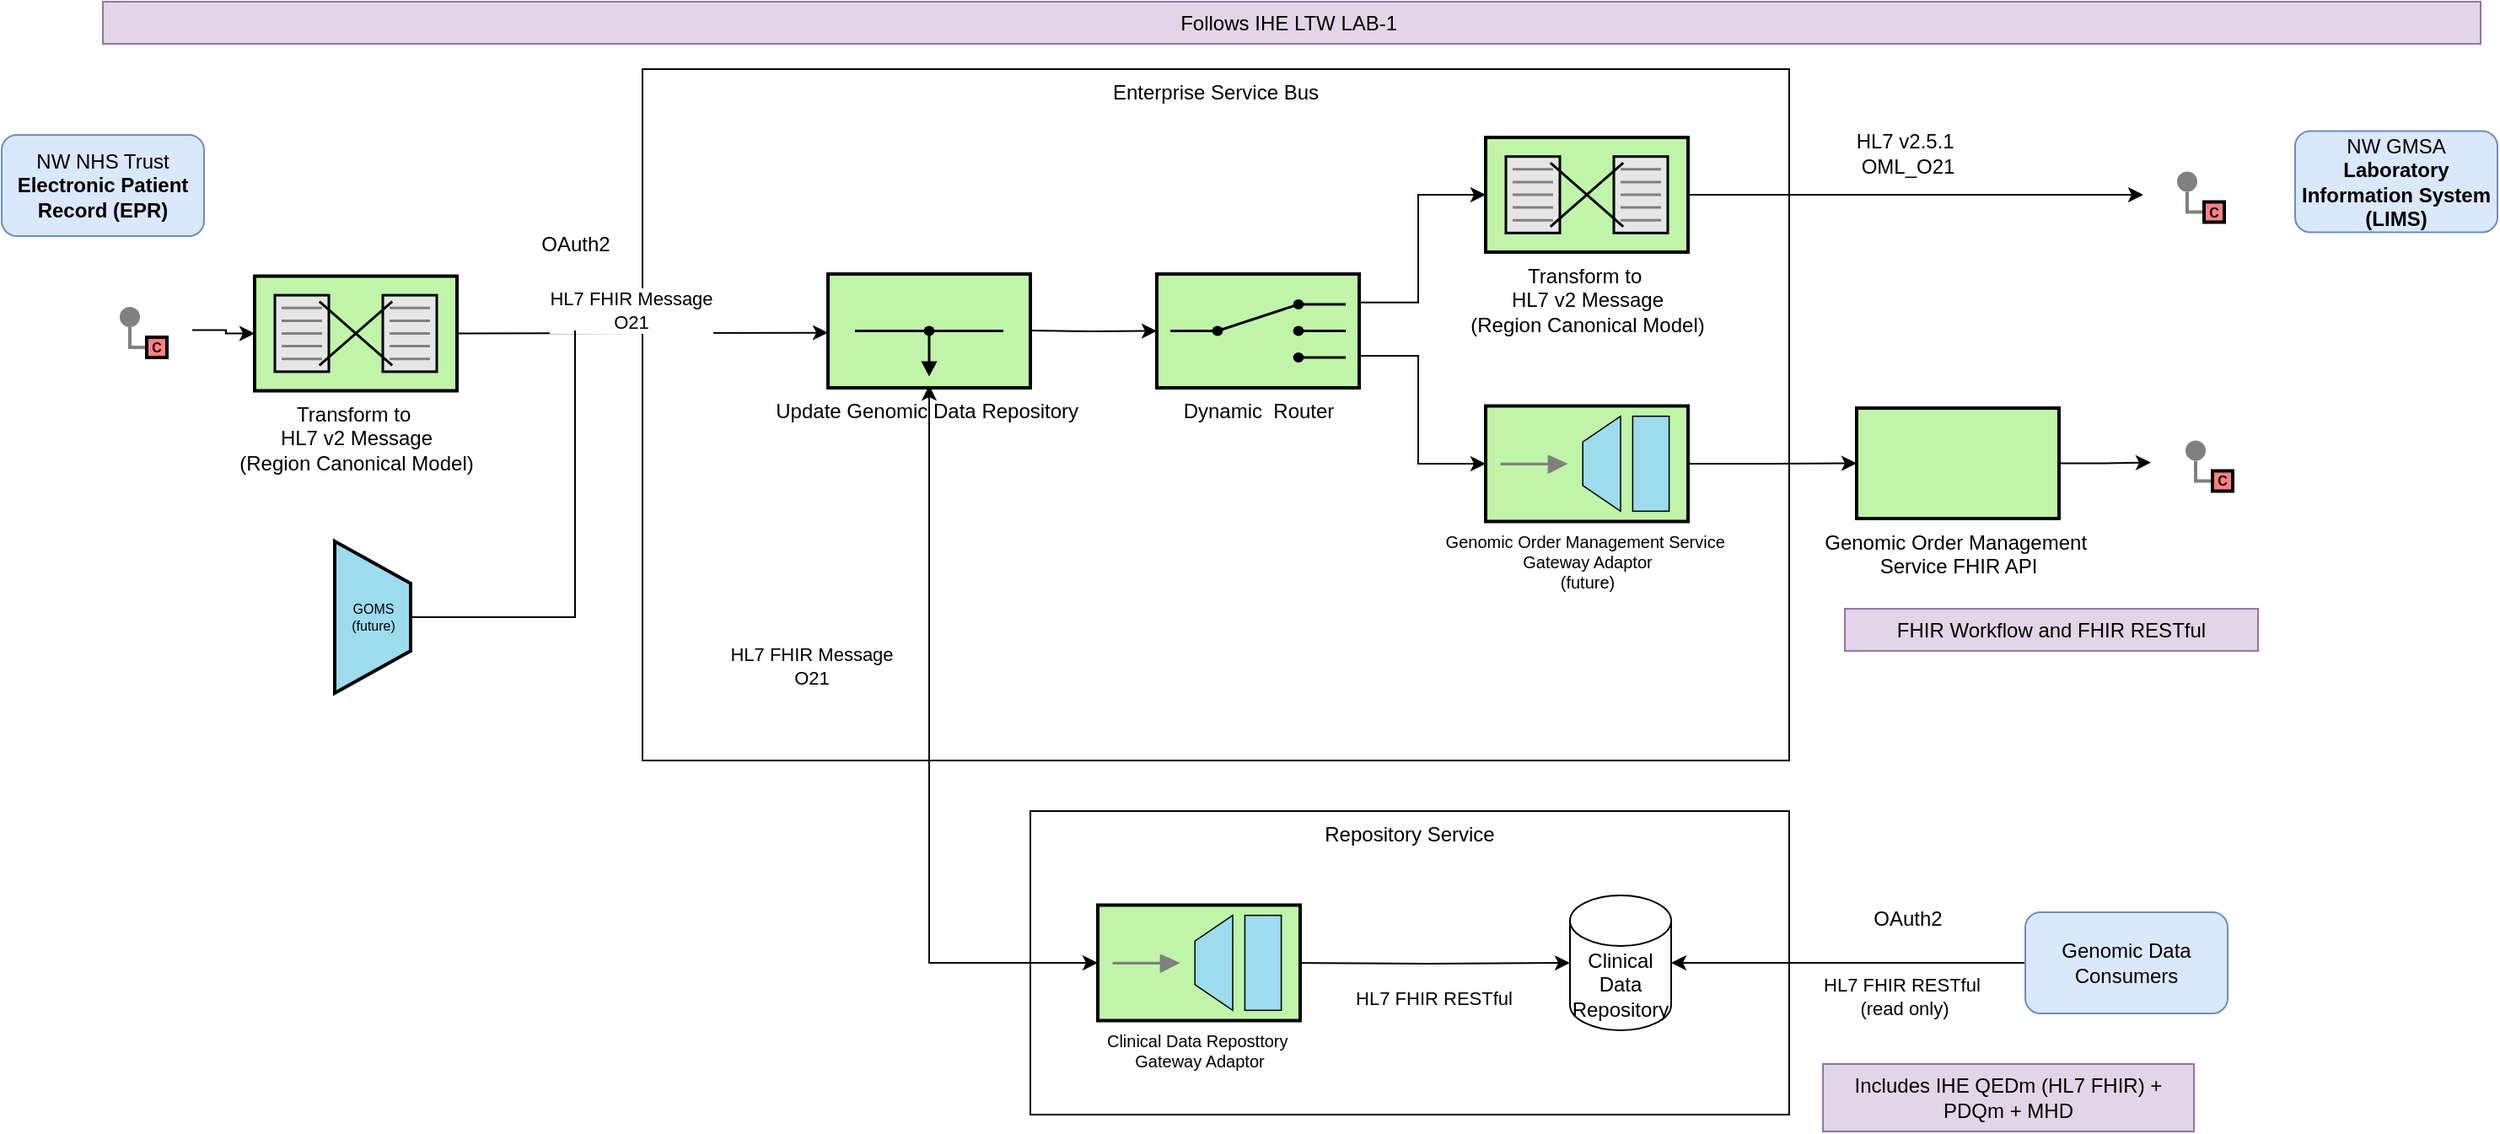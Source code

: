 <mxfile version="28.1.2">
  <diagram name="Page-1" id="toyqWjw3-tFAEOU__Un6">
    <mxGraphModel grid="1" page="1" gridSize="10" guides="1" tooltips="1" connect="1" arrows="1" fold="1" pageScale="1" pageWidth="827" pageHeight="1169" math="0" shadow="0">
      <root>
        <mxCell id="0" />
        <mxCell id="1" parent="0" />
        <mxCell id="_b9NuXSDLzWbAmvTPXuV-12" value="Repository Service" style="rounded=0;whiteSpace=wrap;html=1;verticalAlign=top;" vertex="1" parent="1">
          <mxGeometry x="620" y="1110" width="450" height="180" as="geometry" />
        </mxCell>
        <mxCell id="HnpPnAv44DMsRuAQf5Vg-59" value="Enterprise Service Bus" style="rounded=0;whiteSpace=wrap;html=1;verticalAlign=top;" vertex="1" parent="1">
          <mxGeometry x="390" y="670" width="680" height="410" as="geometry" />
        </mxCell>
        <mxCell id="7jtiY5M9mVHTs9dgm_Sb-16" style="edgeStyle=orthogonalEdgeStyle;rounded=0;orthogonalLoop=1;jettySize=auto;html=1;exitX=1;exitY=0.5;exitDx=0;exitDy=0;exitPerimeter=0;" edge="1" parent="1" source="psYKPzLQwSFd3BFdngnA-9">
          <mxGeometry relative="1" as="geometry">
            <mxPoint x="500" y="826.3" as="targetPoint" />
            <mxPoint x="360" y="826" as="sourcePoint" />
          </mxGeometry>
        </mxCell>
        <mxCell id="ASGDk-45rUAA4ve6-Ohr-1" value="HL7 FHIR Message&lt;br&gt;O21" style="edgeLabel;html=1;align=center;verticalAlign=middle;resizable=0;points=[];" connectable="0" vertex="1" parent="7jtiY5M9mVHTs9dgm_Sb-16">
          <mxGeometry x="-0.269" y="1" relative="1" as="geometry">
            <mxPoint x="22" y="-13" as="offset" />
          </mxGeometry>
        </mxCell>
        <mxCell id="SpyZkMs1lM7mogaTS6Ty-38" value="" style="rounded=0;whiteSpace=wrap;html=1;strokeColor=none;" vertex="1" parent="1">
          <mxGeometry x="60" y="799.75" width="63" height="50" as="geometry" />
        </mxCell>
        <mxCell id="HnpPnAv44DMsRuAQf5Vg-33" value="NW GMSA &lt;b&gt;Laboratory Information System (LIMS)&lt;/b&gt;" style="rounded=1;whiteSpace=wrap;html=1;fillColor=#dae8fc;strokeColor=#6c8ebf;" vertex="1" parent="1">
          <mxGeometry x="1370" y="706.75" width="120" height="60" as="geometry" />
        </mxCell>
        <mxCell id="_b9NuXSDLzWbAmvTPXuV-1" value="" style="rounded=0;whiteSpace=wrap;html=1;strokeColor=none;" vertex="1" parent="1">
          <mxGeometry x="1280" y="719.5" width="73" height="50" as="geometry" />
        </mxCell>
        <mxCell id="_b9NuXSDLzWbAmvTPXuV-9" style="edgeStyle=orthogonalEdgeStyle;rounded=0;orthogonalLoop=1;jettySize=auto;html=1;entryX=0;entryY=0.5;entryDx=0;entryDy=0;exitX=1;exitY=0.5;exitDx=0;exitDy=0;exitPerimeter=0;" edge="1" parent="1" source="ASGDk-45rUAA4ve6-Ohr-6" target="_b9NuXSDLzWbAmvTPXuV-1">
          <mxGeometry relative="1" as="geometry">
            <mxPoint x="1102.7" y="825.0" as="targetPoint" />
          </mxGeometry>
        </mxCell>
        <mxCell id="_b9NuXSDLzWbAmvTPXuV-18" value="&lt;font style=&quot;font-size: 12px;&quot;&gt;HL7 v2.5.1&amp;nbsp;&lt;/font&gt;&lt;div&gt;&lt;font style=&quot;font-size: 12px;&quot;&gt;OML_O21&lt;/font&gt;&lt;/div&gt;" style="edgeLabel;html=1;align=center;verticalAlign=middle;resizable=0;points=[];" connectable="0" vertex="1" parent="_b9NuXSDLzWbAmvTPXuV-9">
          <mxGeometry x="-0.139" y="-3" relative="1" as="geometry">
            <mxPoint x="14" y="-28" as="offset" />
          </mxGeometry>
        </mxCell>
        <mxCell id="_b9NuXSDLzWbAmvTPXuV-13" value="Clinical Data Repository" style="shape=cylinder3;whiteSpace=wrap;html=1;boundedLbl=1;backgroundOutline=1;size=15;" vertex="1" parent="1">
          <mxGeometry x="940" y="1160" width="60" height="80" as="geometry" />
        </mxCell>
        <mxCell id="_b9NuXSDLzWbAmvTPXuV-16" style="edgeStyle=orthogonalEdgeStyle;rounded=0;orthogonalLoop=1;jettySize=auto;html=1;entryX=0;entryY=0.5;entryDx=0;entryDy=0;entryPerimeter=0;" edge="1" parent="1" target="_b9NuXSDLzWbAmvTPXuV-13">
          <mxGeometry relative="1" as="geometry">
            <mxPoint x="770" y="1200" as="sourcePoint" />
          </mxGeometry>
        </mxCell>
        <mxCell id="_b9NuXSDLzWbAmvTPXuV-17" value="HL7 FHIR RESTful" style="edgeLabel;html=1;align=center;verticalAlign=middle;resizable=0;points=[];" connectable="0" vertex="1" parent="_b9NuXSDLzWbAmvTPXuV-16">
          <mxGeometry x="-0.292" y="-3" relative="1" as="geometry">
            <mxPoint x="28" y="17" as="offset" />
          </mxGeometry>
        </mxCell>
        <mxCell id="ASGDk-45rUAA4ve6-Ohr-8" style="edgeStyle=orthogonalEdgeStyle;rounded=0;orthogonalLoop=1;jettySize=auto;html=1;entryX=0;entryY=0.5;entryDx=0;entryDy=0;entryPerimeter=0;exitX=1;exitY=0.25;exitDx=0;exitDy=0;exitPerimeter=0;" edge="1" parent="1" source="7jtiY5M9mVHTs9dgm_Sb-15" target="ASGDk-45rUAA4ve6-Ohr-6">
          <mxGeometry relative="1" as="geometry">
            <mxPoint x="620" y="825.0" as="sourcePoint" />
            <Array as="points">
              <mxPoint x="850" y="808" />
              <mxPoint x="850" y="744" />
            </Array>
          </mxGeometry>
        </mxCell>
        <mxCell id="ASGDk-45rUAA4ve6-Ohr-4" style="edgeStyle=orthogonalEdgeStyle;rounded=0;orthogonalLoop=1;jettySize=auto;html=1;entryX=0;entryY=0.5;entryDx=0;entryDy=0;entryPerimeter=0;startArrow=classic;startFill=1;" edge="1" parent="1" target="Z8V0EWtEIMYuazxX0P6C-4">
          <mxGeometry relative="1" as="geometry">
            <mxPoint x="560" y="857.5" as="sourcePoint" />
            <Array as="points">
              <mxPoint x="560" y="1200" />
            </Array>
          </mxGeometry>
        </mxCell>
        <mxCell id="ASGDk-45rUAA4ve6-Ohr-5" value="HL7 FHIR Message &lt;br&gt;O21" style="edgeLabel;html=1;align=center;verticalAlign=middle;resizable=0;points=[];" connectable="0" vertex="1" parent="ASGDk-45rUAA4ve6-Ohr-4">
          <mxGeometry x="-0.25" y="-1" relative="1" as="geometry">
            <mxPoint x="-69" as="offset" />
          </mxGeometry>
        </mxCell>
        <mxCell id="ASGDk-45rUAA4ve6-Ohr-6" value="&lt;font style=&quot;font-size: 12px;&quot;&gt;Transform to&amp;nbsp;&lt;/font&gt;&lt;div&gt;&lt;font style=&quot;font-size: 12px;&quot;&gt;HL7 v2 Message&lt;/font&gt;&lt;br&gt;&lt;/div&gt;&lt;div&gt;&lt;font style=&quot;font-size: 12px;&quot;&gt;(Region Canonical Model)&lt;/font&gt;&lt;/div&gt;" style="html=1;strokeWidth=2;outlineConnect=0;dashed=0;align=center;fontSize=8;shape=mxgraph.eip.message_translator;fillColor=#c0f5a9;verticalLabelPosition=bottom;verticalAlign=top;" vertex="1" parent="1">
          <mxGeometry x="890" y="710.5" width="120" height="68" as="geometry" />
        </mxCell>
        <mxCell id="psYKPzLQwSFd3BFdngnA-1" style="edgeStyle=orthogonalEdgeStyle;rounded=0;orthogonalLoop=1;jettySize=auto;html=1;" edge="1" parent="1" source="ASGDk-45rUAA4ve6-Ohr-18" target="_b9NuXSDLzWbAmvTPXuV-13">
          <mxGeometry relative="1" as="geometry" />
        </mxCell>
        <mxCell id="psYKPzLQwSFd3BFdngnA-2" value="HL7 FHIR RESTful&amp;nbsp;&lt;br&gt;(read only)" style="edgeLabel;html=1;align=center;verticalAlign=middle;resizable=0;points=[];" connectable="0" vertex="1" parent="psYKPzLQwSFd3BFdngnA-1">
          <mxGeometry x="-0.167" y="3" relative="1" as="geometry">
            <mxPoint x="15" y="17" as="offset" />
          </mxGeometry>
        </mxCell>
        <mxCell id="ASGDk-45rUAA4ve6-Ohr-18" value="Genomic Data Consumers" style="rounded=1;whiteSpace=wrap;html=1;fillColor=#dae8fc;strokeColor=#6c8ebf;" vertex="1" parent="1">
          <mxGeometry x="1210" y="1170" width="120" height="60" as="geometry" />
        </mxCell>
        <mxCell id="ASGDk-45rUAA4ve6-Ohr-24" style="edgeStyle=orthogonalEdgeStyle;rounded=0;orthogonalLoop=1;jettySize=auto;html=1;entryX=0;entryY=0.5;entryDx=0;entryDy=0;exitX=1;exitY=0.5;exitDx=0;exitDy=0;exitPerimeter=0;" edge="1" parent="1" source="Z8V0EWtEIMYuazxX0P6C-1" target="ASGDk-45rUAA4ve6-Ohr-23">
          <mxGeometry relative="1" as="geometry">
            <mxPoint x="985" y="904" as="sourcePoint" />
          </mxGeometry>
        </mxCell>
        <mxCell id="ASGDk-45rUAA4ve6-Ohr-20" value="" style="edgeStyle=orthogonalEdgeStyle;rounded=0;orthogonalLoop=1;jettySize=auto;html=1;" edge="1" parent="1" target="7jtiY5M9mVHTs9dgm_Sb-15">
          <mxGeometry relative="1" as="geometry">
            <mxPoint x="620" y="825.0" as="sourcePoint" />
            <mxPoint x="885" y="825" as="targetPoint" />
          </mxGeometry>
        </mxCell>
        <mxCell id="7jtiY5M9mVHTs9dgm_Sb-15" value="&lt;font style=&quot;font-size: 12px;&quot;&gt;Dynamic&amp;nbsp; Router&lt;/font&gt;" style="html=1;strokeWidth=2;outlineConnect=0;dashed=0;align=center;fontSize=8;shape=mxgraph.eip.content_based_router;verticalLabelPosition=bottom;verticalAlign=top;fillColor=#c0f5a9;" vertex="1" parent="1">
          <mxGeometry x="695" y="791.5" width="120" height="67.5" as="geometry" />
        </mxCell>
        <mxCell id="ASGDk-45rUAA4ve6-Ohr-22" style="edgeStyle=orthogonalEdgeStyle;rounded=0;orthogonalLoop=1;jettySize=auto;html=1;entryX=0;entryY=0.5;entryDx=0;entryDy=0;entryPerimeter=0;exitX=1;exitY=0.75;exitDx=0;exitDy=0;exitPerimeter=0;" edge="1" parent="1" source="7jtiY5M9mVHTs9dgm_Sb-15" target="Z8V0EWtEIMYuazxX0P6C-1">
          <mxGeometry relative="1" as="geometry">
            <mxPoint x="817" y="825.286" as="sourcePoint" />
            <mxPoint x="940" y="904" as="targetPoint" />
            <Array as="points">
              <mxPoint x="815" y="840" />
              <mxPoint x="850" y="840" />
              <mxPoint x="850" y="904" />
            </Array>
          </mxGeometry>
        </mxCell>
        <mxCell id="ASGDk-45rUAA4ve6-Ohr-25" style="edgeStyle=orthogonalEdgeStyle;rounded=0;orthogonalLoop=1;jettySize=auto;html=1;entryX=0;entryY=0.5;entryDx=0;entryDy=0;" edge="1" parent="1" source="ASGDk-45rUAA4ve6-Ohr-23">
          <mxGeometry relative="1" as="geometry">
            <mxPoint x="1284.5" y="903.25" as="targetPoint" />
          </mxGeometry>
        </mxCell>
        <mxCell id="ASGDk-45rUAA4ve6-Ohr-23" value="&lt;font style=&quot;font-size: 12px;&quot;&gt;Genomic Order Management&amp;nbsp;&lt;/font&gt;&lt;div&gt;&lt;font style=&quot;font-size: 12px;&quot;&gt;Service FHIR API&lt;/font&gt;&lt;/div&gt;" style="strokeWidth=2;dashed=0;align=center;fontSize=8;shape=rect;fillColor=#c0f5a9;verticalLabelPosition=bottom;verticalAlign=top;html=1;" vertex="1" parent="1">
          <mxGeometry x="1110" y="871" width="120" height="65.5" as="geometry" />
        </mxCell>
        <mxCell id="ASGDk-45rUAA4ve6-Ohr-26" value="NW NHS Trust&lt;br&gt;&lt;b&gt;Electronic Patient Record (EPR)&lt;/b&gt;" style="rounded=1;whiteSpace=wrap;html=1;fillColor=#dae8fc;strokeColor=#6c8ebf;" vertex="1" parent="1">
          <mxGeometry x="10" y="709" width="120" height="60" as="geometry" />
        </mxCell>
        <mxCell id="ASGDk-45rUAA4ve6-Ohr-30" value="" style="edgeStyle=orthogonalEdgeStyle;rounded=0;exitX=0;exitY=0.5;endArrow=none;dashed=0;html=1;strokeColor=#808080;strokeWidth=2;" edge="1" parent="1" source="ASGDk-45rUAA4ve6-Ohr-32" target="ASGDk-45rUAA4ve6-Ohr-31">
          <mxGeometry relative="1" as="geometry" />
        </mxCell>
        <mxCell id="ASGDk-45rUAA4ve6-Ohr-31" value="" style="strokeWidth=2;dashed=0;align=center;fontSize=8;shape=ellipse;fillColor=#808080;strokeColor=none;" vertex="1" parent="1">
          <mxGeometry x="80" y="811" width="12" height="12" as="geometry" />
        </mxCell>
        <mxCell id="ASGDk-45rUAA4ve6-Ohr-32" value="C" style="strokeWidth=2;dashed=0;align=center;fontSize=8;shape=rect;fillColor=#FF8080;fontStyle=1;whiteSpace=wrap;html=1;" vertex="1" parent="1">
          <mxGeometry x="96" y="829" width="12" height="12" as="geometry" />
        </mxCell>
        <mxCell id="ASGDk-45rUAA4ve6-Ohr-33" value="" style="rounded=0;whiteSpace=wrap;html=1;strokeColor=none;" vertex="1" parent="1">
          <mxGeometry x="1280" y="719.5" width="63" height="50" as="geometry" />
        </mxCell>
        <mxCell id="ASGDk-45rUAA4ve6-Ohr-34" value="" style="edgeStyle=orthogonalEdgeStyle;rounded=0;exitX=0;exitY=0.5;endArrow=none;dashed=0;html=1;strokeColor=#808080;strokeWidth=2;" edge="1" parent="1" source="ASGDk-45rUAA4ve6-Ohr-36" target="ASGDk-45rUAA4ve6-Ohr-35">
          <mxGeometry relative="1" as="geometry" />
        </mxCell>
        <mxCell id="ASGDk-45rUAA4ve6-Ohr-35" value="" style="strokeWidth=2;dashed=0;align=center;fontSize=8;shape=ellipse;fillColor=#808080;strokeColor=none;" vertex="1" parent="1">
          <mxGeometry x="1300" y="730.75" width="12" height="12" as="geometry" />
        </mxCell>
        <mxCell id="ASGDk-45rUAA4ve6-Ohr-36" value="C" style="strokeWidth=2;dashed=0;align=center;fontSize=8;shape=rect;fillColor=#FF8080;fontStyle=1;whiteSpace=wrap;html=1;" vertex="1" parent="1">
          <mxGeometry x="1316" y="748.75" width="12" height="12" as="geometry" />
        </mxCell>
        <mxCell id="ASGDk-45rUAA4ve6-Ohr-37" value="" style="rounded=0;whiteSpace=wrap;html=1;strokeColor=none;" vertex="1" parent="1">
          <mxGeometry x="1285" y="879" width="63" height="50" as="geometry" />
        </mxCell>
        <mxCell id="ASGDk-45rUAA4ve6-Ohr-38" value="" style="edgeStyle=orthogonalEdgeStyle;rounded=0;exitX=0;exitY=0.5;endArrow=none;dashed=0;html=1;strokeColor=#808080;strokeWidth=2;" edge="1" parent="1" source="ASGDk-45rUAA4ve6-Ohr-40" target="ASGDk-45rUAA4ve6-Ohr-39">
          <mxGeometry relative="1" as="geometry" />
        </mxCell>
        <mxCell id="ASGDk-45rUAA4ve6-Ohr-39" value="" style="strokeWidth=2;dashed=0;align=center;fontSize=8;shape=ellipse;fillColor=#808080;strokeColor=none;" vertex="1" parent="1">
          <mxGeometry x="1305" y="890.25" width="12" height="12" as="geometry" />
        </mxCell>
        <mxCell id="ASGDk-45rUAA4ve6-Ohr-40" value="C" style="strokeWidth=2;dashed=0;align=center;fontSize=8;shape=rect;fillColor=#FF8080;fontStyle=1;whiteSpace=wrap;html=1;" vertex="1" parent="1">
          <mxGeometry x="1321" y="908.25" width="12" height="12" as="geometry" />
        </mxCell>
        <mxCell id="ILvifMnPqF2TKCAFdpOd-1" value="&lt;span style=&quot;font-size: 12px;&quot;&gt;Update Genomic Data Repository&amp;nbsp;&lt;/span&gt;" style="html=1;strokeWidth=2;outlineConnect=0;dashed=0;align=center;fontSize=8;verticalLabelPosition=bottom;verticalAlign=top;shape=mxgraph.eip.wire_tap;fillColor=#c0f5a9" vertex="1" parent="1">
          <mxGeometry x="500" y="791.5" width="120" height="67.5" as="geometry" />
        </mxCell>
        <mxCell id="psYKPzLQwSFd3BFdngnA-3" value="Includes IHE QEDm (HL7 FHIR) + PDQm + MHD" style="rounded=0;whiteSpace=wrap;html=1;fillColor=#e1d5e7;strokeColor=#9673a6;" vertex="1" parent="1">
          <mxGeometry x="1090" y="1260" width="220" height="40" as="geometry" />
        </mxCell>
        <mxCell id="psYKPzLQwSFd3BFdngnA-4" value="Follows IHE LTW LAB-1&amp;nbsp;" style="rounded=0;whiteSpace=wrap;html=1;fillColor=#e1d5e7;strokeColor=#9673a6;" vertex="1" parent="1">
          <mxGeometry x="70" y="630" width="1410" height="25" as="geometry" />
        </mxCell>
        <mxCell id="psYKPzLQwSFd3BFdngnA-8" value="FHIR Workflow and FHIR RESTful" style="rounded=0;whiteSpace=wrap;html=1;fillColor=#e1d5e7;strokeColor=#9673a6;" vertex="1" parent="1">
          <mxGeometry x="1103" y="990" width="245" height="25" as="geometry" />
        </mxCell>
        <mxCell id="psYKPzLQwSFd3BFdngnA-9" value="&lt;font style=&quot;font-size: 12px;&quot;&gt;Transform to&amp;nbsp;&lt;/font&gt;&lt;div&gt;&lt;font style=&quot;font-size: 12px;&quot;&gt;HL7 v2 Message&lt;/font&gt;&lt;br&gt;&lt;/div&gt;&lt;div&gt;&lt;font style=&quot;font-size: 12px;&quot;&gt;(Region Canonical Model)&lt;/font&gt;&lt;/div&gt;" style="html=1;strokeWidth=2;outlineConnect=0;dashed=0;align=center;fontSize=8;shape=mxgraph.eip.message_translator;fillColor=#c0f5a9;verticalLabelPosition=bottom;verticalAlign=top;" vertex="1" parent="1">
          <mxGeometry x="160" y="792.75" width="120" height="68" as="geometry" />
        </mxCell>
        <mxCell id="psYKPzLQwSFd3BFdngnA-10" style="edgeStyle=orthogonalEdgeStyle;rounded=0;orthogonalLoop=1;jettySize=auto;html=1;entryX=0;entryY=0.5;entryDx=0;entryDy=0;entryPerimeter=0;" edge="1" parent="1" source="SpyZkMs1lM7mogaTS6Ty-38" target="psYKPzLQwSFd3BFdngnA-9">
          <mxGeometry relative="1" as="geometry" />
        </mxCell>
        <mxCell id="yVL7UlTfeUBCb-D6D_3v-1" value="OAuth2" style="shape=image;html=1;verticalAlign=top;verticalLabelPosition=bottom;labelBackgroundColor=#ffffff;imageAspect=0;aspect=fixed;image=https://cdn4.iconfinder.com/data/icons/ios-web-user-interface-multi-circle-flat-vol-3/512/Authorisation_lock_padlock_password_privacy_safe_security-128.png" vertex="1" parent="1">
          <mxGeometry x="330" y="719.5" width="40" height="40" as="geometry" />
        </mxCell>
        <mxCell id="yVL7UlTfeUBCb-D6D_3v-2" value="OAuth2" style="shape=image;html=1;verticalAlign=top;verticalLabelPosition=bottom;labelBackgroundColor=#ffffff;imageAspect=0;aspect=fixed;image=https://cdn4.iconfinder.com/data/icons/ios-web-user-interface-multi-circle-flat-vol-3/512/Authorisation_lock_padlock_password_privacy_safe_security-128.png" vertex="1" parent="1">
          <mxGeometry x="1120" y="1120" width="40" height="40" as="geometry" />
        </mxCell>
        <mxCell id="Z8V0EWtEIMYuazxX0P6C-1" value="&lt;font size=&quot;1&quot;&gt;Genomic Order Management Service&amp;nbsp;&lt;br&gt;Gateway Adaptor&lt;br&gt;(future)&lt;/font&gt;" style="fillColor=#c0f5a9;dashed=0;outlineConnect=0;strokeWidth=2;html=1;align=center;fontSize=8;verticalLabelPosition=bottom;verticalAlign=top;shape=mxgraph.eip.messaging_gateway;" vertex="1" parent="1">
          <mxGeometry x="890" y="869.75" width="120" height="68.5" as="geometry" />
        </mxCell>
        <mxCell id="Z8V0EWtEIMYuazxX0P6C-2" value="GOMS&lt;br&gt;(future)" style="strokeWidth=2;outlineConnect=0;dashed=0;align=center;html=1;fontSize=8;shape=mxgraph.eip.channel_adapter;fillColor=#9ddbef;" vertex="1" parent="1">
          <mxGeometry x="207.5" y="950" width="45" height="90" as="geometry" />
        </mxCell>
        <mxCell id="Z8V0EWtEIMYuazxX0P6C-3" style="edgeStyle=orthogonalEdgeStyle;rounded=0;orthogonalLoop=1;jettySize=auto;html=1;endArrow=none;endFill=0;" edge="1" parent="1" source="Z8V0EWtEIMYuazxX0P6C-2">
          <mxGeometry relative="1" as="geometry">
            <mxPoint x="350" y="830" as="targetPoint" />
            <Array as="points">
              <mxPoint x="350" y="995" />
              <mxPoint x="350" y="825" />
            </Array>
          </mxGeometry>
        </mxCell>
        <mxCell id="Z8V0EWtEIMYuazxX0P6C-4" value="&lt;font size=&quot;1&quot;&gt;Clinical Data Reposttory&amp;nbsp;&lt;br&gt;Gateway Adaptor&lt;/font&gt;" style="fillColor=#c0f5a9;dashed=0;outlineConnect=0;strokeWidth=2;html=1;align=center;fontSize=8;verticalLabelPosition=bottom;verticalAlign=top;shape=mxgraph.eip.messaging_gateway;" vertex="1" parent="1">
          <mxGeometry x="660" y="1165.75" width="120" height="68.5" as="geometry" />
        </mxCell>
      </root>
    </mxGraphModel>
  </diagram>
</mxfile>
